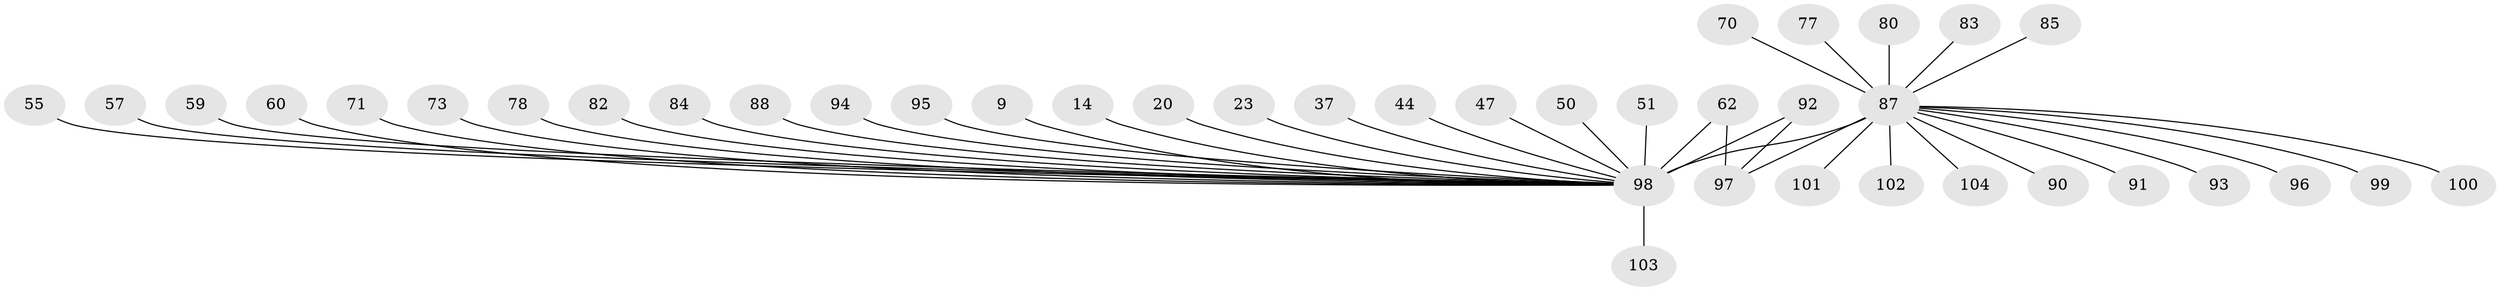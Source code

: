 // original degree distribution, {22: 0.009615384615384616, 29: 0.009615384615384616, 8: 0.009615384615384616, 6: 0.019230769230769232, 1: 0.5576923076923077, 3: 0.10576923076923077, 2: 0.16346153846153846, 11: 0.009615384615384616, 26: 0.009615384615384616, 5: 0.04807692307692308, 4: 0.057692307692307696}
// Generated by graph-tools (version 1.1) at 2025/50/03/04/25 21:50:42]
// undirected, 41 vertices, 42 edges
graph export_dot {
graph [start="1"]
  node [color=gray90,style=filled];
  9;
  14;
  20;
  23;
  37;
  44;
  47;
  50;
  51;
  55;
  57;
  59 [super="+53"];
  60;
  62 [super="+32"];
  70;
  71;
  73;
  77 [super="+65"];
  78 [super="+46"];
  80 [super="+8+18+35"];
  82;
  83;
  84;
  85;
  87 [super="+15+19+40+75+56+5+6+58+30+38+41+45+49+54+64+66+68+69"];
  88;
  90;
  91;
  92 [super="+74+72+89"];
  93;
  94;
  95;
  96 [super="+61+36+79"];
  97 [super="+67"];
  98 [super="+21+31+81+76+12"];
  99;
  100 [super="+33"];
  101;
  102;
  103;
  104 [super="+25+34+86"];
  9 -- 98;
  14 -- 98;
  20 -- 98;
  23 -- 98;
  37 -- 98;
  44 -- 98;
  47 -- 98;
  50 -- 98;
  51 -- 98;
  55 -- 98;
  57 -- 98;
  59 -- 98 [weight=2];
  60 -- 98;
  62 -- 97;
  62 -- 98 [weight=2];
  70 -- 87;
  71 -- 98;
  73 -- 98 [weight=2];
  77 -- 87;
  78 -- 98 [weight=2];
  80 -- 87;
  82 -- 98;
  83 -- 87;
  84 -- 98;
  85 -- 87;
  87 -- 93;
  87 -- 99;
  87 -- 101;
  87 -- 102;
  87 -- 91;
  87 -- 104;
  87 -- 100;
  87 -- 90;
  87 -- 97;
  87 -- 98 [weight=14];
  87 -- 96 [weight=2];
  88 -- 98;
  92 -- 97 [weight=2];
  92 -- 98 [weight=10];
  94 -- 98;
  95 -- 98;
  98 -- 103 [weight=3];
}
